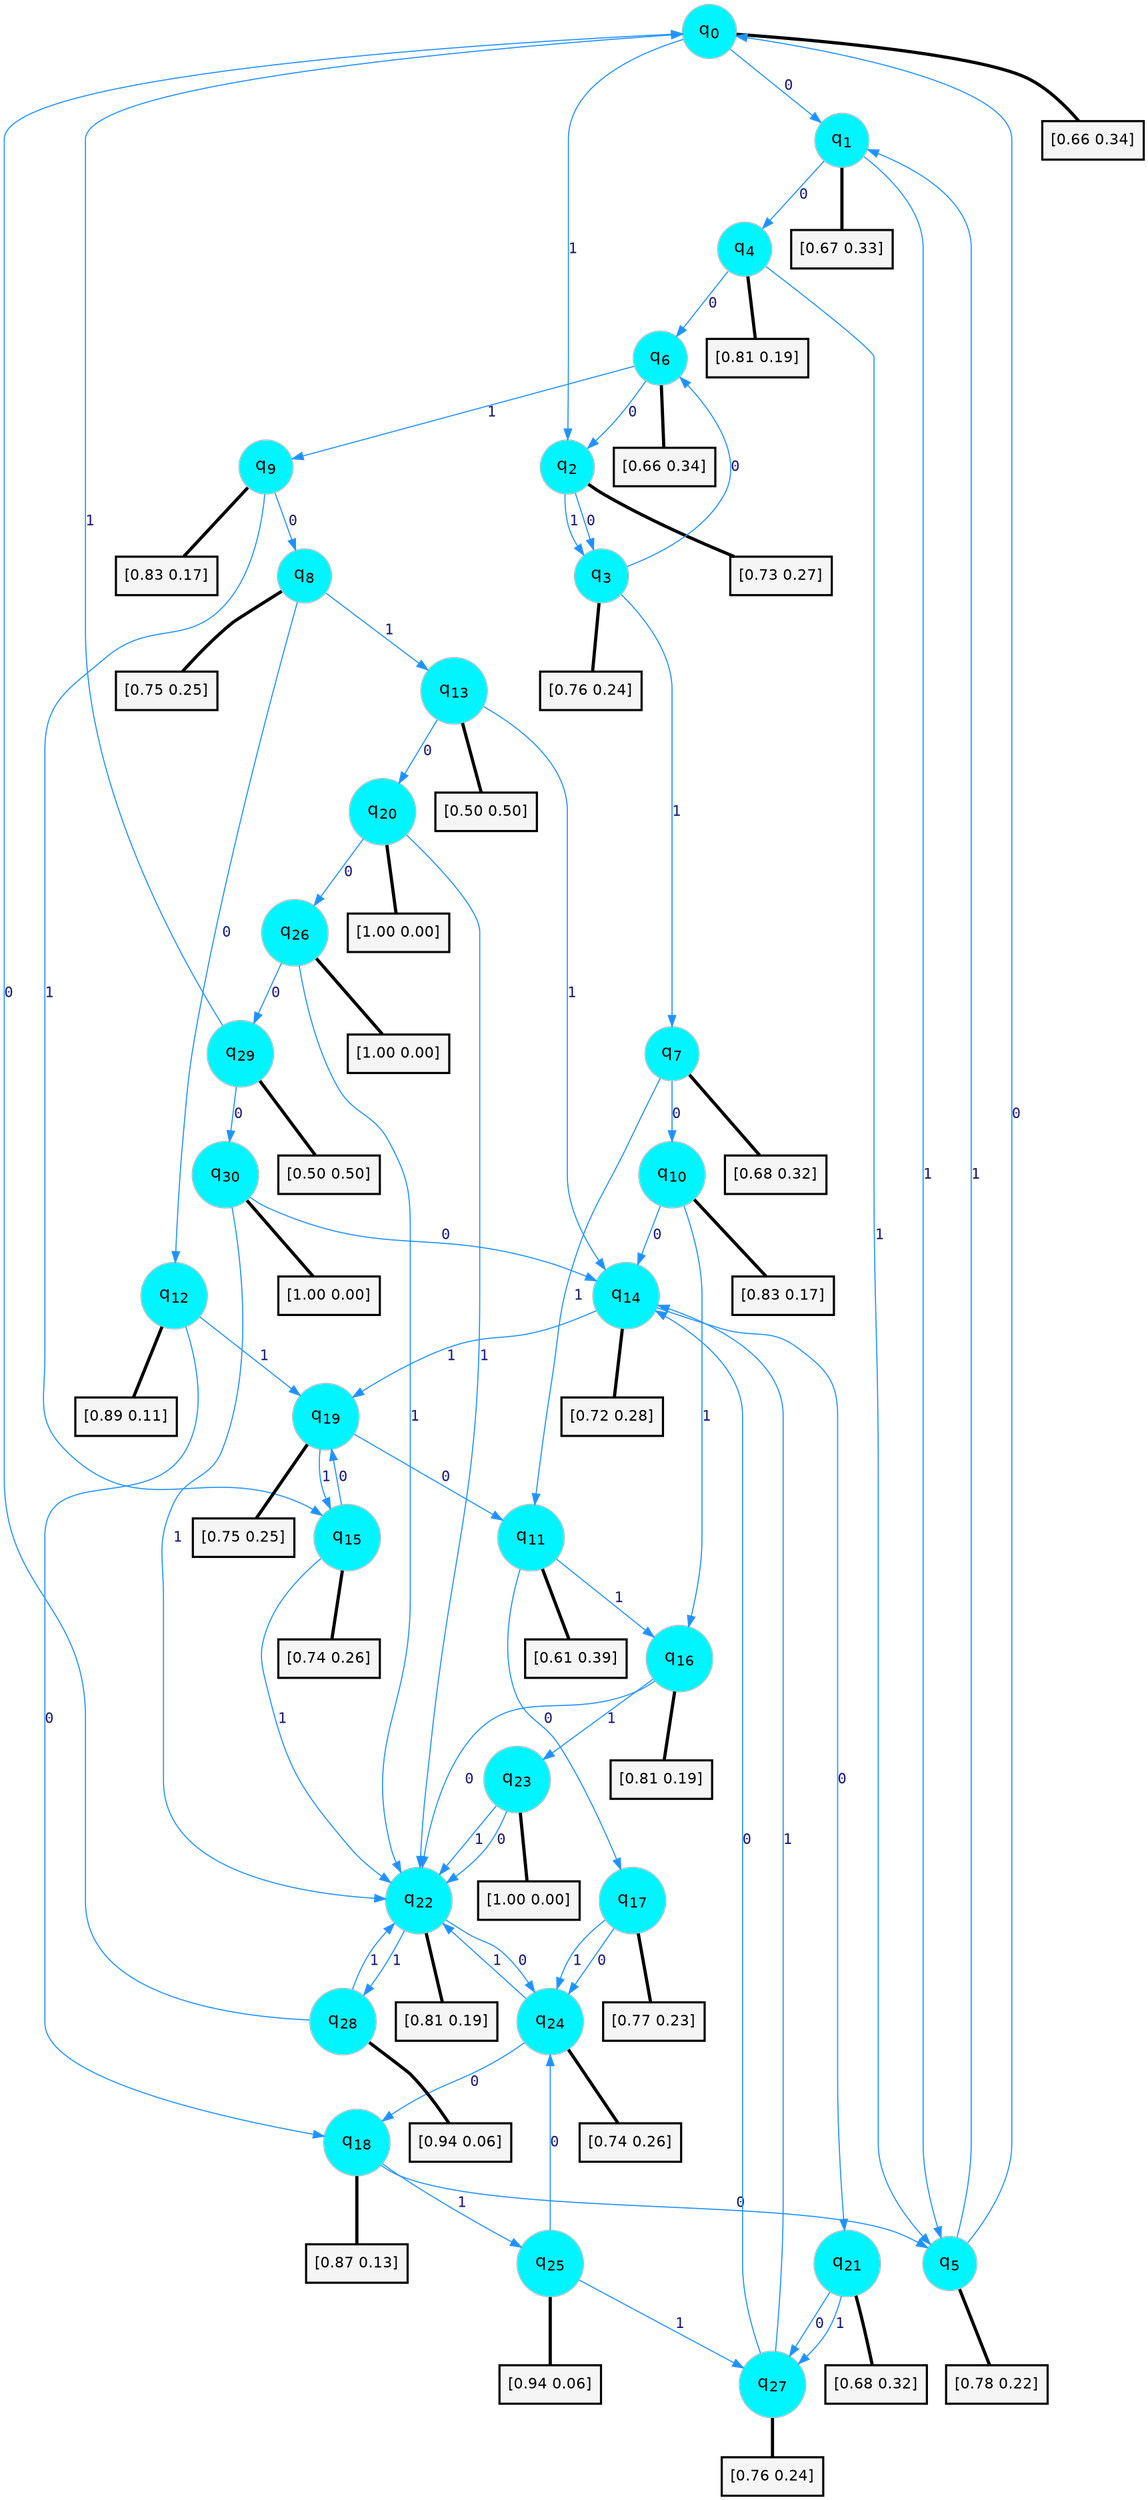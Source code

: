 digraph G {
graph [
bgcolor=transparent, dpi=300, rankdir=TD, size="40,25"];
node [
color=gray, fillcolor=turquoise1, fontcolor=black, fontname=Helvetica, fontsize=16, fontweight=bold, shape=circle, style=filled];
edge [
arrowsize=1, color=dodgerblue1, fontcolor=midnightblue, fontname=courier, fontweight=bold, penwidth=1, style=solid, weight=20];
0[label=<q<SUB>0</SUB>>];
1[label=<q<SUB>1</SUB>>];
2[label=<q<SUB>2</SUB>>];
3[label=<q<SUB>3</SUB>>];
4[label=<q<SUB>4</SUB>>];
5[label=<q<SUB>5</SUB>>];
6[label=<q<SUB>6</SUB>>];
7[label=<q<SUB>7</SUB>>];
8[label=<q<SUB>8</SUB>>];
9[label=<q<SUB>9</SUB>>];
10[label=<q<SUB>10</SUB>>];
11[label=<q<SUB>11</SUB>>];
12[label=<q<SUB>12</SUB>>];
13[label=<q<SUB>13</SUB>>];
14[label=<q<SUB>14</SUB>>];
15[label=<q<SUB>15</SUB>>];
16[label=<q<SUB>16</SUB>>];
17[label=<q<SUB>17</SUB>>];
18[label=<q<SUB>18</SUB>>];
19[label=<q<SUB>19</SUB>>];
20[label=<q<SUB>20</SUB>>];
21[label=<q<SUB>21</SUB>>];
22[label=<q<SUB>22</SUB>>];
23[label=<q<SUB>23</SUB>>];
24[label=<q<SUB>24</SUB>>];
25[label=<q<SUB>25</SUB>>];
26[label=<q<SUB>26</SUB>>];
27[label=<q<SUB>27</SUB>>];
28[label=<q<SUB>28</SUB>>];
29[label=<q<SUB>29</SUB>>];
30[label=<q<SUB>30</SUB>>];
31[label="[0.66 0.34]", shape=box,fontcolor=black, fontname=Helvetica, fontsize=14, penwidth=2, fillcolor=whitesmoke,color=black];
32[label="[0.67 0.33]", shape=box,fontcolor=black, fontname=Helvetica, fontsize=14, penwidth=2, fillcolor=whitesmoke,color=black];
33[label="[0.73 0.27]", shape=box,fontcolor=black, fontname=Helvetica, fontsize=14, penwidth=2, fillcolor=whitesmoke,color=black];
34[label="[0.76 0.24]", shape=box,fontcolor=black, fontname=Helvetica, fontsize=14, penwidth=2, fillcolor=whitesmoke,color=black];
35[label="[0.81 0.19]", shape=box,fontcolor=black, fontname=Helvetica, fontsize=14, penwidth=2, fillcolor=whitesmoke,color=black];
36[label="[0.78 0.22]", shape=box,fontcolor=black, fontname=Helvetica, fontsize=14, penwidth=2, fillcolor=whitesmoke,color=black];
37[label="[0.66 0.34]", shape=box,fontcolor=black, fontname=Helvetica, fontsize=14, penwidth=2, fillcolor=whitesmoke,color=black];
38[label="[0.68 0.32]", shape=box,fontcolor=black, fontname=Helvetica, fontsize=14, penwidth=2, fillcolor=whitesmoke,color=black];
39[label="[0.75 0.25]", shape=box,fontcolor=black, fontname=Helvetica, fontsize=14, penwidth=2, fillcolor=whitesmoke,color=black];
40[label="[0.83 0.17]", shape=box,fontcolor=black, fontname=Helvetica, fontsize=14, penwidth=2, fillcolor=whitesmoke,color=black];
41[label="[0.83 0.17]", shape=box,fontcolor=black, fontname=Helvetica, fontsize=14, penwidth=2, fillcolor=whitesmoke,color=black];
42[label="[0.61 0.39]", shape=box,fontcolor=black, fontname=Helvetica, fontsize=14, penwidth=2, fillcolor=whitesmoke,color=black];
43[label="[0.89 0.11]", shape=box,fontcolor=black, fontname=Helvetica, fontsize=14, penwidth=2, fillcolor=whitesmoke,color=black];
44[label="[0.50 0.50]", shape=box,fontcolor=black, fontname=Helvetica, fontsize=14, penwidth=2, fillcolor=whitesmoke,color=black];
45[label="[0.72 0.28]", shape=box,fontcolor=black, fontname=Helvetica, fontsize=14, penwidth=2, fillcolor=whitesmoke,color=black];
46[label="[0.74 0.26]", shape=box,fontcolor=black, fontname=Helvetica, fontsize=14, penwidth=2, fillcolor=whitesmoke,color=black];
47[label="[0.81 0.19]", shape=box,fontcolor=black, fontname=Helvetica, fontsize=14, penwidth=2, fillcolor=whitesmoke,color=black];
48[label="[0.77 0.23]", shape=box,fontcolor=black, fontname=Helvetica, fontsize=14, penwidth=2, fillcolor=whitesmoke,color=black];
49[label="[0.87 0.13]", shape=box,fontcolor=black, fontname=Helvetica, fontsize=14, penwidth=2, fillcolor=whitesmoke,color=black];
50[label="[0.75 0.25]", shape=box,fontcolor=black, fontname=Helvetica, fontsize=14, penwidth=2, fillcolor=whitesmoke,color=black];
51[label="[1.00 0.00]", shape=box,fontcolor=black, fontname=Helvetica, fontsize=14, penwidth=2, fillcolor=whitesmoke,color=black];
52[label="[0.68 0.32]", shape=box,fontcolor=black, fontname=Helvetica, fontsize=14, penwidth=2, fillcolor=whitesmoke,color=black];
53[label="[0.81 0.19]", shape=box,fontcolor=black, fontname=Helvetica, fontsize=14, penwidth=2, fillcolor=whitesmoke,color=black];
54[label="[1.00 0.00]", shape=box,fontcolor=black, fontname=Helvetica, fontsize=14, penwidth=2, fillcolor=whitesmoke,color=black];
55[label="[0.74 0.26]", shape=box,fontcolor=black, fontname=Helvetica, fontsize=14, penwidth=2, fillcolor=whitesmoke,color=black];
56[label="[0.94 0.06]", shape=box,fontcolor=black, fontname=Helvetica, fontsize=14, penwidth=2, fillcolor=whitesmoke,color=black];
57[label="[1.00 0.00]", shape=box,fontcolor=black, fontname=Helvetica, fontsize=14, penwidth=2, fillcolor=whitesmoke,color=black];
58[label="[0.76 0.24]", shape=box,fontcolor=black, fontname=Helvetica, fontsize=14, penwidth=2, fillcolor=whitesmoke,color=black];
59[label="[0.94 0.06]", shape=box,fontcolor=black, fontname=Helvetica, fontsize=14, penwidth=2, fillcolor=whitesmoke,color=black];
60[label="[0.50 0.50]", shape=box,fontcolor=black, fontname=Helvetica, fontsize=14, penwidth=2, fillcolor=whitesmoke,color=black];
61[label="[1.00 0.00]", shape=box,fontcolor=black, fontname=Helvetica, fontsize=14, penwidth=2, fillcolor=whitesmoke,color=black];
0->1 [label=0];
0->2 [label=1];
0->31 [arrowhead=none, penwidth=3,color=black];
1->4 [label=0];
1->5 [label=1];
1->32 [arrowhead=none, penwidth=3,color=black];
2->3 [label=0];
2->3 [label=1];
2->33 [arrowhead=none, penwidth=3,color=black];
3->6 [label=0];
3->7 [label=1];
3->34 [arrowhead=none, penwidth=3,color=black];
4->6 [label=0];
4->5 [label=1];
4->35 [arrowhead=none, penwidth=3,color=black];
5->0 [label=0];
5->1 [label=1];
5->36 [arrowhead=none, penwidth=3,color=black];
6->2 [label=0];
6->9 [label=1];
6->37 [arrowhead=none, penwidth=3,color=black];
7->10 [label=0];
7->11 [label=1];
7->38 [arrowhead=none, penwidth=3,color=black];
8->12 [label=0];
8->13 [label=1];
8->39 [arrowhead=none, penwidth=3,color=black];
9->8 [label=0];
9->15 [label=1];
9->40 [arrowhead=none, penwidth=3,color=black];
10->14 [label=0];
10->16 [label=1];
10->41 [arrowhead=none, penwidth=3,color=black];
11->17 [label=0];
11->16 [label=1];
11->42 [arrowhead=none, penwidth=3,color=black];
12->18 [label=0];
12->19 [label=1];
12->43 [arrowhead=none, penwidth=3,color=black];
13->20 [label=0];
13->14 [label=1];
13->44 [arrowhead=none, penwidth=3,color=black];
14->21 [label=0];
14->19 [label=1];
14->45 [arrowhead=none, penwidth=3,color=black];
15->19 [label=0];
15->22 [label=1];
15->46 [arrowhead=none, penwidth=3,color=black];
16->22 [label=0];
16->23 [label=1];
16->47 [arrowhead=none, penwidth=3,color=black];
17->24 [label=0];
17->24 [label=1];
17->48 [arrowhead=none, penwidth=3,color=black];
18->5 [label=0];
18->25 [label=1];
18->49 [arrowhead=none, penwidth=3,color=black];
19->11 [label=0];
19->15 [label=1];
19->50 [arrowhead=none, penwidth=3,color=black];
20->26 [label=0];
20->22 [label=1];
20->51 [arrowhead=none, penwidth=3,color=black];
21->27 [label=0];
21->27 [label=1];
21->52 [arrowhead=none, penwidth=3,color=black];
22->24 [label=0];
22->28 [label=1];
22->53 [arrowhead=none, penwidth=3,color=black];
23->22 [label=0];
23->22 [label=1];
23->54 [arrowhead=none, penwidth=3,color=black];
24->18 [label=0];
24->22 [label=1];
24->55 [arrowhead=none, penwidth=3,color=black];
25->24 [label=0];
25->27 [label=1];
25->56 [arrowhead=none, penwidth=3,color=black];
26->29 [label=0];
26->22 [label=1];
26->57 [arrowhead=none, penwidth=3,color=black];
27->14 [label=0];
27->14 [label=1];
27->58 [arrowhead=none, penwidth=3,color=black];
28->0 [label=0];
28->22 [label=1];
28->59 [arrowhead=none, penwidth=3,color=black];
29->30 [label=0];
29->0 [label=1];
29->60 [arrowhead=none, penwidth=3,color=black];
30->14 [label=0];
30->22 [label=1];
30->61 [arrowhead=none, penwidth=3,color=black];
}
